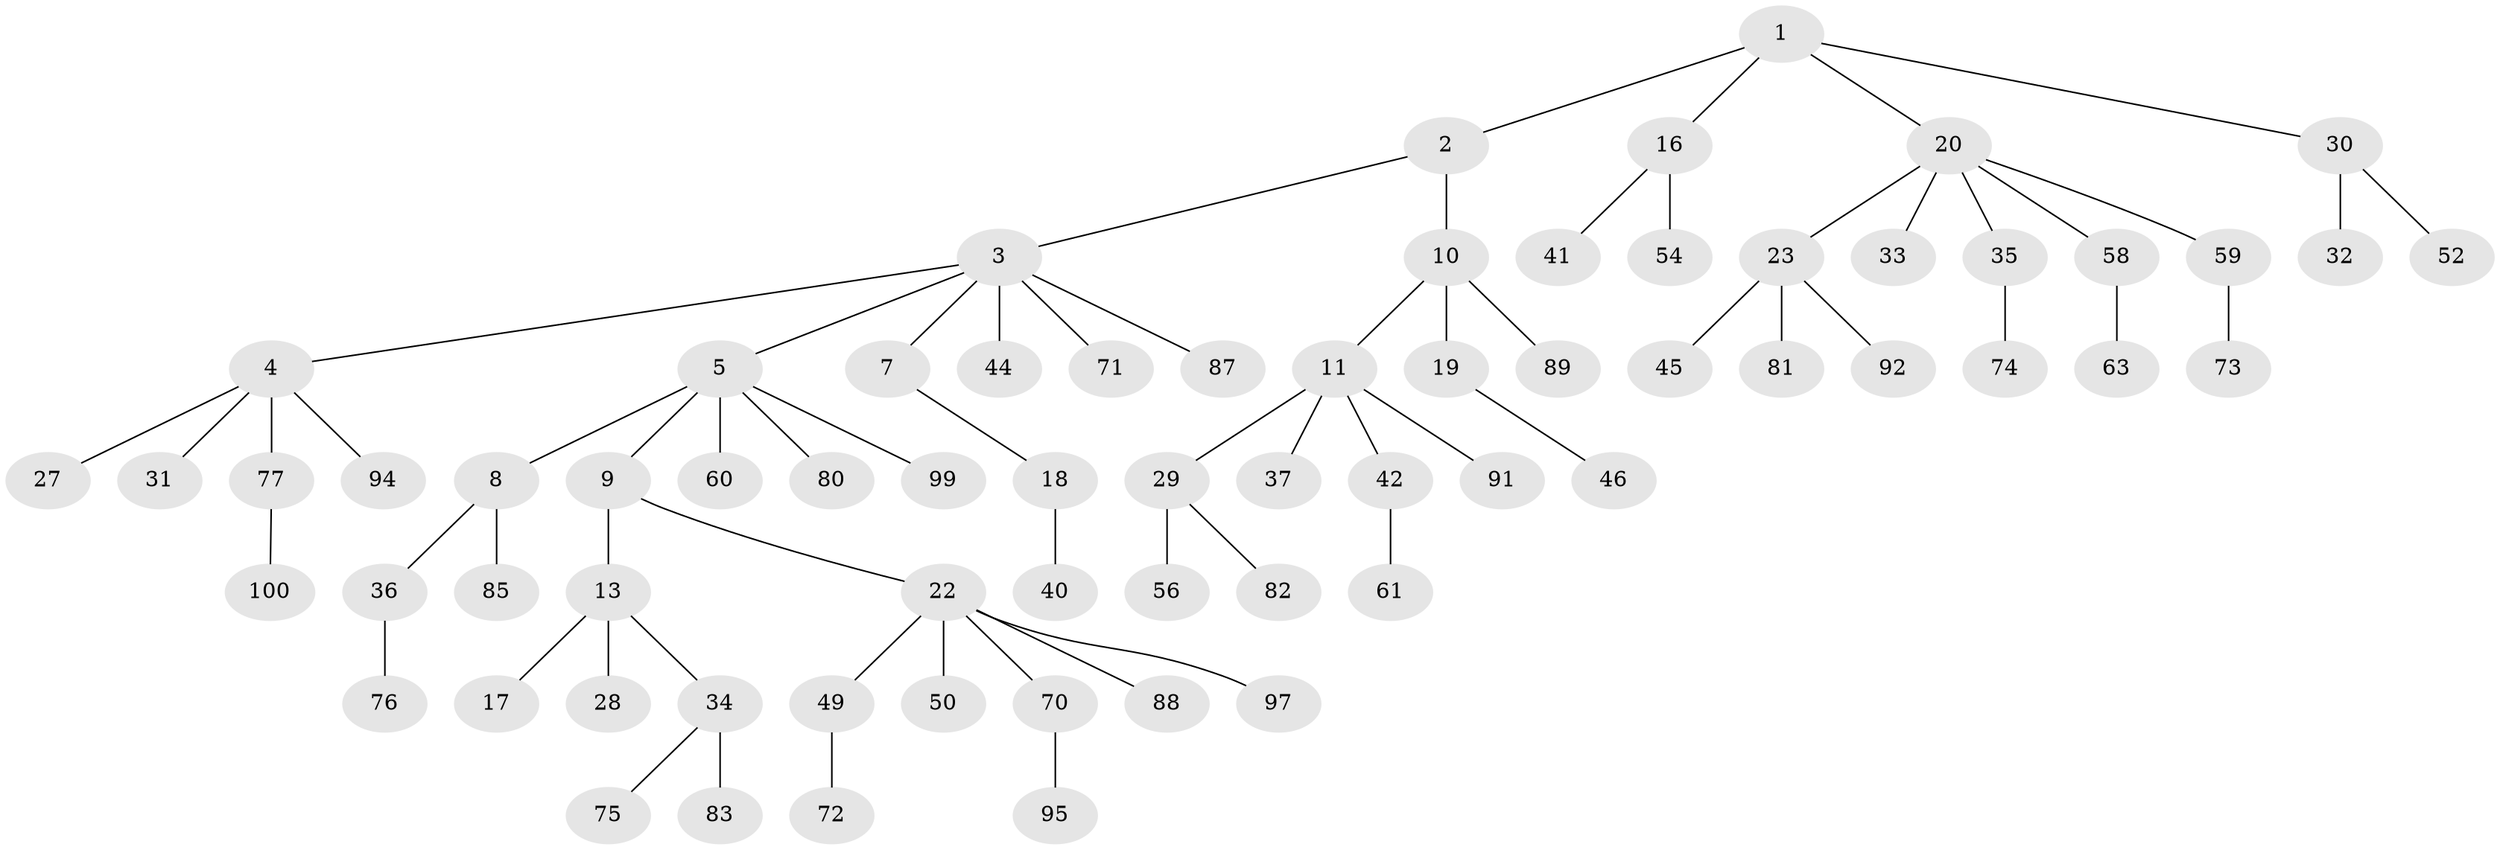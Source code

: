 // original degree distribution, {3: 0.13, 4: 0.12, 6: 0.02, 2: 0.22, 5: 0.01, 1: 0.5}
// Generated by graph-tools (version 1.1) at 2025/11/02/21/25 10:11:10]
// undirected, 68 vertices, 67 edges
graph export_dot {
graph [start="1"]
  node [color=gray90,style=filled];
  1 [super="+14"];
  2 [super="+26"];
  3 [super="+43"];
  4 [super="+69"];
  5 [super="+6"];
  7;
  8 [super="+38"];
  9 [super="+98"];
  10 [super="+12"];
  11 [super="+25"];
  13 [super="+15"];
  16 [super="+84"];
  17 [super="+86"];
  18 [super="+24"];
  19;
  20 [super="+21"];
  22 [super="+65"];
  23 [super="+57"];
  27;
  28;
  29 [super="+39"];
  30 [super="+68"];
  31 [super="+48"];
  32 [super="+51"];
  33;
  34 [super="+66"];
  35;
  36 [super="+47"];
  37;
  40;
  41;
  42 [super="+53"];
  44;
  45 [super="+79"];
  46;
  49;
  50 [super="+55"];
  52;
  54;
  56;
  58 [super="+62"];
  59;
  60;
  61 [super="+67"];
  63 [super="+64"];
  70 [super="+93"];
  71;
  72;
  73 [super="+90"];
  74;
  75;
  76;
  77 [super="+78"];
  80;
  81 [super="+96"];
  82;
  83;
  85;
  87;
  88;
  89;
  91;
  92;
  94;
  95;
  97;
  99;
  100;
  1 -- 2;
  1 -- 20;
  1 -- 16;
  1 -- 30;
  2 -- 3;
  2 -- 10;
  3 -- 4;
  3 -- 5;
  3 -- 7;
  3 -- 71;
  3 -- 44;
  3 -- 87;
  4 -- 27;
  4 -- 31;
  4 -- 77;
  4 -- 94;
  5 -- 8;
  5 -- 9;
  5 -- 80;
  5 -- 99;
  5 -- 60;
  7 -- 18;
  8 -- 36;
  8 -- 85;
  9 -- 13;
  9 -- 22;
  10 -- 11;
  10 -- 19;
  10 -- 89;
  11 -- 29;
  11 -- 91;
  11 -- 42;
  11 -- 37;
  13 -- 17;
  13 -- 28;
  13 -- 34;
  16 -- 41;
  16 -- 54;
  18 -- 40;
  19 -- 46;
  20 -- 33;
  20 -- 35;
  20 -- 59;
  20 -- 58;
  20 -- 23;
  22 -- 49;
  22 -- 50;
  22 -- 70;
  22 -- 97;
  22 -- 88;
  23 -- 45;
  23 -- 92;
  23 -- 81;
  29 -- 56;
  29 -- 82;
  30 -- 32;
  30 -- 52;
  34 -- 75;
  34 -- 83;
  35 -- 74;
  36 -- 76;
  42 -- 61;
  49 -- 72;
  58 -- 63;
  59 -- 73;
  70 -- 95;
  77 -- 100;
}

